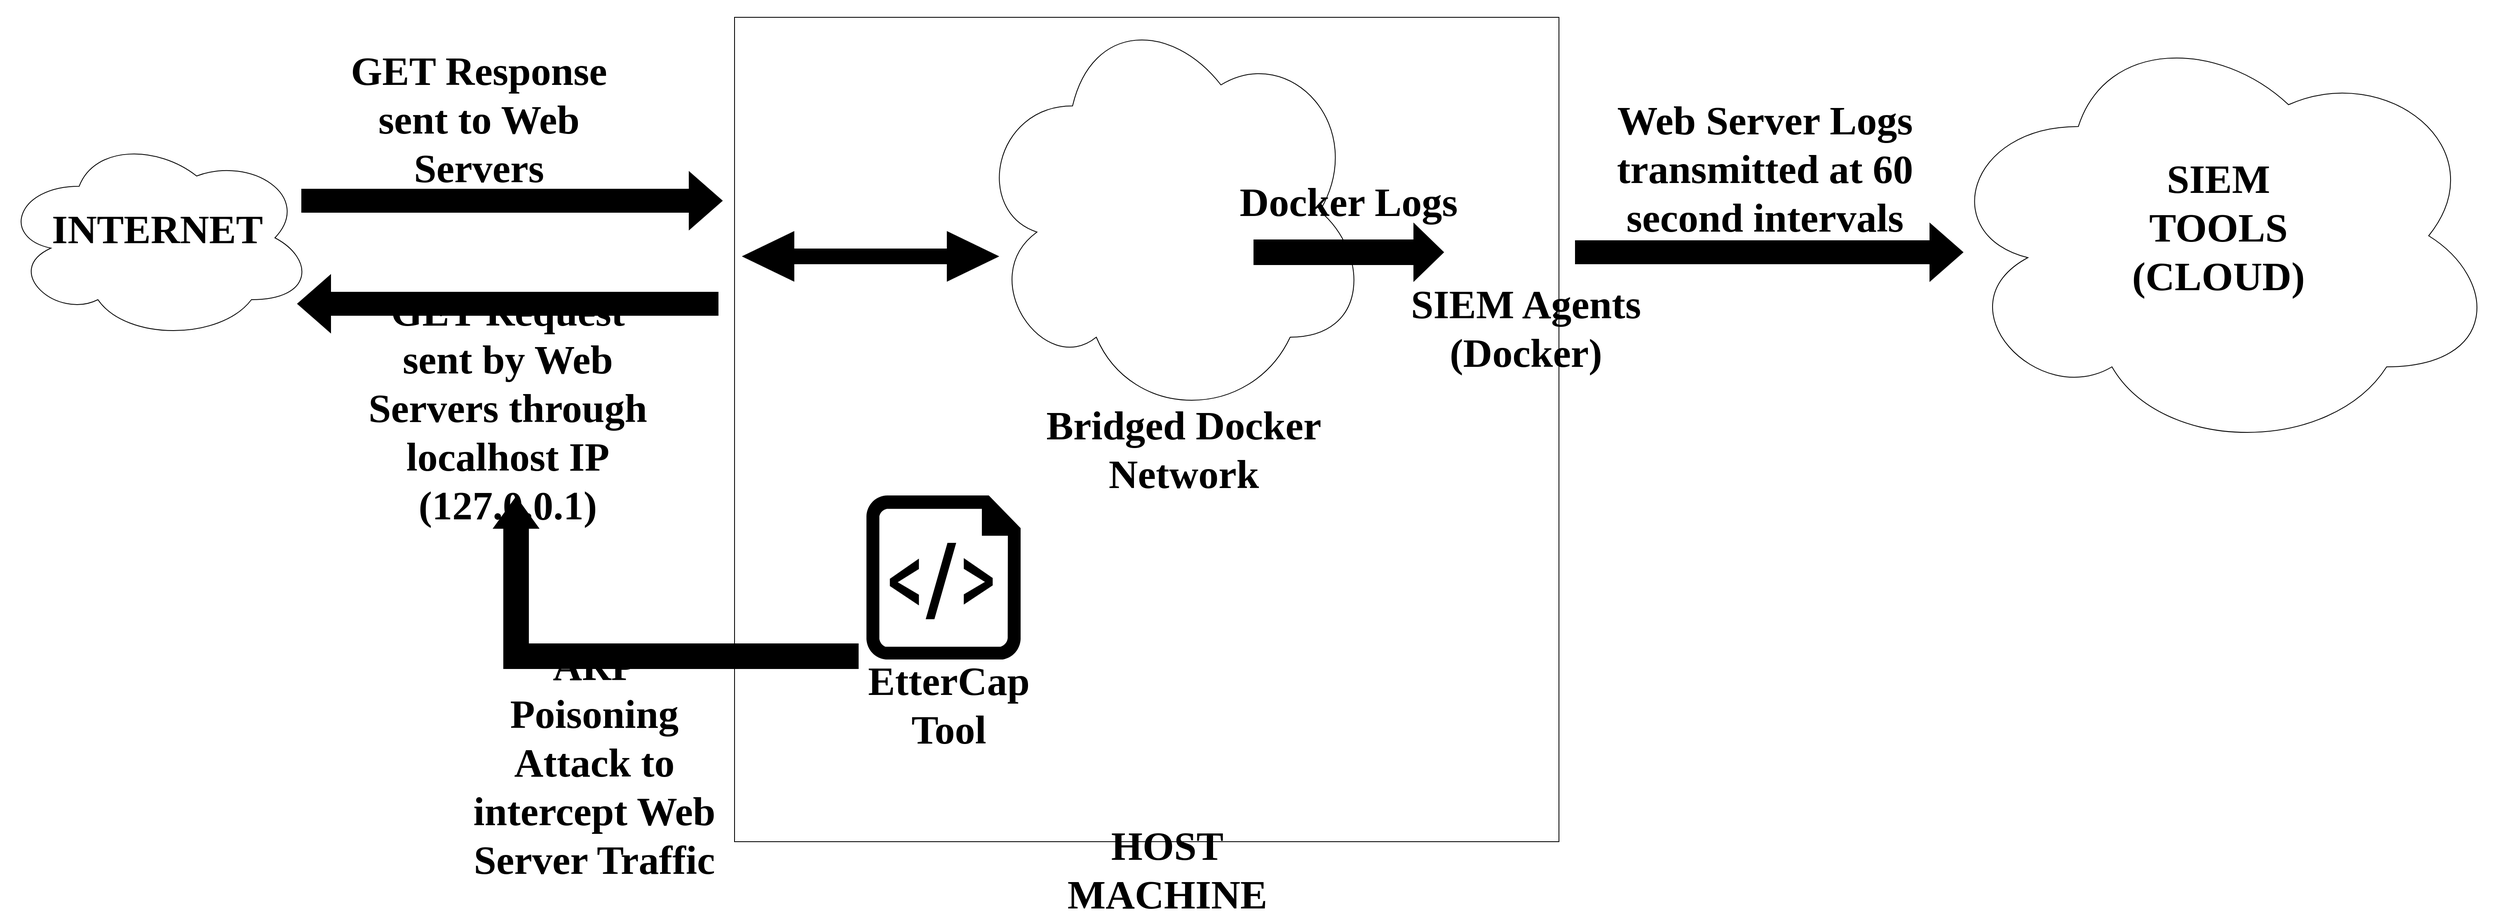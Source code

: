<mxfile version="20.8.1" type="device"><diagram id="tz05E0uEFSJ8dyr6ylXZ" name="Page-1"><mxGraphModel dx="3090" dy="868" grid="1" gridSize="10" guides="1" tooltips="1" connect="1" arrows="1" fold="1" page="1" pageScale="1" pageWidth="850" pageHeight="1100" math="0" shadow="0"><root><mxCell id="0"/><mxCell id="1" parent="0"/><mxCell id="Izd_cVDHlUwptSCc4bSn-22" value="" style="ellipse;shape=cloud;whiteSpace=wrap;html=1;strokeColor=#000000;fontFamily=Times New Roman;fontSize=36;fillColor=none;" vertex="1" parent="1"><mxGeometry x="-140" y="202.5" width="380" height="250" as="geometry"/></mxCell><mxCell id="Izd_cVDHlUwptSCc4bSn-24" value="&lt;b&gt;&lt;font style=&quot;font-size: 49px;&quot;&gt;INTERNET&lt;/font&gt;&lt;/b&gt;" style="text;strokeColor=none;align=center;fillColor=none;html=1;verticalAlign=middle;whiteSpace=wrap;rounded=0;fontFamily=Times New Roman;fontSize=36;" vertex="1" parent="1"><mxGeometry x="20" y="302.5" width="60" height="30" as="geometry"/></mxCell><mxCell id="Izd_cVDHlUwptSCc4bSn-25" value="" style="html=1;shadow=0;dashed=0;align=center;verticalAlign=middle;shape=mxgraph.arrows2.arrow;dy=0.6;dx=40;direction=south;notch=0;strokeColor=#000000;fontFamily=Times New Roman;fontSize=36;fillColor=#000000;rotation=-90;" vertex="1" parent="1"><mxGeometry x="445" y="27.5" width="70" height="510" as="geometry"/></mxCell><mxCell id="Izd_cVDHlUwptSCc4bSn-26" value="" style="html=1;shadow=0;dashed=0;align=center;verticalAlign=middle;shape=mxgraph.arrows2.arrow;dy=0.6;dx=40;direction=south;notch=0;strokeColor=#000000;fontFamily=Times New Roman;fontSize=36;fillColor=#000000;rotation=90;" vertex="1" parent="1"><mxGeometry x="440" y="152.5" width="70" height="510" as="geometry"/></mxCell><mxCell id="Izd_cVDHlUwptSCc4bSn-27" value="" style="ellipse;shape=cloud;whiteSpace=wrap;html=1;strokeColor=#000000;fontFamily=Times New Roman;fontSize=36;fillColor=none;" vertex="1" parent="1"><mxGeometry x="1040" y="40" width="480" height="510" as="geometry"/></mxCell><mxCell id="Izd_cVDHlUwptSCc4bSn-28" value="" style="shape=image;html=1;verticalAlign=top;verticalLabelPosition=bottom;labelBackgroundColor=#ffffff;imageAspect=0;aspect=fixed;image=https://cdn1.iconfinder.com/data/icons/social-media-2106/24/social_media_social_media_logo_docker-128.png;strokeColor=#000000;fontFamily=Times New Roman;fontSize=36;fillColor=none;" vertex="1" parent="1"><mxGeometry x="1205" y="130" width="70" height="70" as="geometry"/></mxCell><mxCell id="Izd_cVDHlUwptSCc4bSn-29" value="" style="shape=image;html=1;verticalAlign=top;verticalLabelPosition=bottom;labelBackgroundColor=#ffffff;imageAspect=0;aspect=fixed;image=https://cdn1.iconfinder.com/data/icons/social-media-2106/24/social_media_social_media_logo_docker-128.png;strokeColor=#000000;fontFamily=Times New Roman;fontSize=36;fillColor=none;" vertex="1" parent="1"><mxGeometry x="1310" y="160" width="70" height="70" as="geometry"/></mxCell><mxCell id="Izd_cVDHlUwptSCc4bSn-30" value="" style="shape=image;html=1;verticalAlign=top;verticalLabelPosition=bottom;labelBackgroundColor=#ffffff;imageAspect=0;aspect=fixed;image=https://cdn1.iconfinder.com/data/icons/social-media-2106/24/social_media_social_media_logo_docker-128.png;strokeColor=#000000;fontFamily=Times New Roman;fontSize=36;fillColor=none;" vertex="1" parent="1"><mxGeometry x="1300" y="250" width="70" height="70" as="geometry"/></mxCell><mxCell id="Izd_cVDHlUwptSCc4bSn-31" value="" style="shape=image;html=1;verticalAlign=top;verticalLabelPosition=bottom;labelBackgroundColor=#ffffff;imageAspect=0;aspect=fixed;image=https://cdn1.iconfinder.com/data/icons/social-media-2106/24/social_media_social_media_logo_docker-128.png;strokeColor=#000000;fontFamily=Times New Roman;fontSize=36;fillColor=none;" vertex="1" parent="1"><mxGeometry x="1250" y="330" width="70" height="70" as="geometry"/></mxCell><mxCell id="Izd_cVDHlUwptSCc4bSn-32" value="" style="shape=image;html=1;verticalAlign=top;verticalLabelPosition=bottom;labelBackgroundColor=#ffffff;imageAspect=0;aspect=fixed;image=https://cdn1.iconfinder.com/data/icons/social-media-2106/24/social_media_social_media_logo_docker-128.png;strokeColor=#000000;fontFamily=Times New Roman;fontSize=36;fillColor=none;" vertex="1" parent="1"><mxGeometry x="1320" y="420" width="70" height="70" as="geometry"/></mxCell><mxCell id="Izd_cVDHlUwptSCc4bSn-33" value="" style="shape=image;html=1;verticalAlign=top;verticalLabelPosition=bottom;labelBackgroundColor=#ffffff;imageAspect=0;aspect=fixed;image=https://cdn1.iconfinder.com/data/icons/social-media-2106/24/social_media_social_media_logo_docker-128.png;strokeColor=#000000;fontFamily=Times New Roman;fontSize=36;fillColor=none;" vertex="1" parent="1"><mxGeometry x="1180" y="220" width="70" height="70" as="geometry"/></mxCell><mxCell id="Izd_cVDHlUwptSCc4bSn-34" value="" style="shape=image;html=1;verticalAlign=top;verticalLabelPosition=bottom;labelBackgroundColor=#ffffff;imageAspect=0;aspect=fixed;image=https://cdn1.iconfinder.com/data/icons/social-media-2106/24/social_media_social_media_logo_docker-128.png;strokeColor=#000000;fontFamily=Times New Roman;fontSize=36;fillColor=none;" vertex="1" parent="1"><mxGeometry x="1150" y="360" width="70" height="70" as="geometry"/></mxCell><mxCell id="Izd_cVDHlUwptSCc4bSn-35" value="" style="whiteSpace=wrap;html=1;aspect=fixed;strokeColor=#000000;fontFamily=Times New Roman;fontSize=36;fillColor=none;" vertex="1" parent="1"><mxGeometry x="750" y="60" width="1000" height="1000" as="geometry"/></mxCell><mxCell id="Izd_cVDHlUwptSCc4bSn-40" value="" style="shape=image;html=1;verticalAlign=top;verticalLabelPosition=bottom;labelBackgroundColor=#ffffff;imageAspect=0;aspect=fixed;image=https://cdn1.iconfinder.com/data/icons/ionicons-fill-vol-2/512/logo-docker-128.png;strokeColor=#000000;fontFamily=Times New Roman;fontSize=36;fillColor=none;" vertex="1" parent="1"><mxGeometry x="1630" y="301" width="88" height="88" as="geometry"/></mxCell><mxCell id="Izd_cVDHlUwptSCc4bSn-41" value="" style="html=1;shadow=0;dashed=0;align=center;verticalAlign=middle;shape=mxgraph.arrows2.arrow;dy=0.57;dx=36;notch=0;strokeColor=#000000;fontFamily=Times New Roman;fontSize=36;fillColor=#000000;" vertex="1" parent="1"><mxGeometry x="1380" y="310" width="230" height="70" as="geometry"/></mxCell><mxCell id="Izd_cVDHlUwptSCc4bSn-42" value="" style="html=1;shadow=0;dashed=0;align=center;verticalAlign=middle;shape=mxgraph.arrows2.arrow;dy=0.6;dx=40;notch=0;strokeColor=#000000;fontFamily=Times New Roman;fontSize=36;fillColor=#000000;" vertex="1" parent="1"><mxGeometry x="1770" y="310" width="470" height="70" as="geometry"/></mxCell><mxCell id="Izd_cVDHlUwptSCc4bSn-43" value="" style="ellipse;shape=cloud;whiteSpace=wrap;html=1;strokeColor=#000000;fontFamily=Times New Roman;fontSize=36;fillColor=#FFFFFF;" vertex="1" parent="1"><mxGeometry x="2210" y="60" width="680" height="530" as="geometry"/></mxCell><mxCell id="Izd_cVDHlUwptSCc4bSn-44" value="&lt;b&gt;&lt;font style=&quot;font-size: 49px;&quot;&gt;HOST MACHINE&lt;/font&gt;&lt;/b&gt;" style="text;strokeColor=none;align=center;fillColor=none;html=1;verticalAlign=middle;whiteSpace=wrap;rounded=0;fontFamily=Times New Roman;fontSize=36;" vertex="1" parent="1"><mxGeometry x="1080" y="1080" width="390" height="30" as="geometry"/></mxCell><mxCell id="Izd_cVDHlUwptSCc4bSn-46" value="&lt;b&gt;&lt;font style=&quot;font-size: 49px;&quot;&gt;Bridged Docker Network&lt;/font&gt;&lt;/b&gt;" style="text;strokeColor=none;align=center;fillColor=none;html=1;verticalAlign=middle;whiteSpace=wrap;rounded=0;fontFamily=Times New Roman;fontSize=36;" vertex="1" parent="1"><mxGeometry x="1120" y="570" width="350" height="30" as="geometry"/></mxCell><mxCell id="Izd_cVDHlUwptSCc4bSn-47" value="&lt;b&gt;&lt;font style=&quot;font-size: 49px;&quot;&gt;SIEM Agents (Docker)&lt;/font&gt;&lt;/b&gt;" style="text;strokeColor=none;align=center;fillColor=none;html=1;verticalAlign=middle;whiteSpace=wrap;rounded=0;fontFamily=Times New Roman;fontSize=36;" vertex="1" parent="1"><mxGeometry x="1560" y="422.5" width="300" height="30" as="geometry"/></mxCell><mxCell id="Izd_cVDHlUwptSCc4bSn-49" value="&lt;b&gt;&lt;font style=&quot;font-size: 49px;&quot;&gt;SIEM TOOLS (CLOUD)&lt;/font&gt;&lt;/b&gt;" style="text;strokeColor=none;align=center;fillColor=none;html=1;verticalAlign=middle;whiteSpace=wrap;rounded=0;fontFamily=Times New Roman;fontSize=36;" vertex="1" parent="1"><mxGeometry x="2520" y="301" width="60" height="30" as="geometry"/></mxCell><mxCell id="Izd_cVDHlUwptSCc4bSn-50" value="&lt;b&gt;&lt;font style=&quot;font-size: 49px;&quot;&gt;Docker Logs&lt;/font&gt;&lt;/b&gt;" style="text;strokeColor=none;align=center;fillColor=none;html=1;verticalAlign=middle;whiteSpace=wrap;rounded=0;fontFamily=Times New Roman;fontSize=36;" vertex="1" parent="1"><mxGeometry x="1360" y="270" width="270" height="30" as="geometry"/></mxCell><mxCell id="Izd_cVDHlUwptSCc4bSn-51" value="&lt;b&gt;&lt;font style=&quot;font-size: 49px;&quot;&gt;Web Server Logs transmitted at 60 second intervals&lt;/font&gt;&lt;/b&gt;" style="text;strokeColor=none;align=center;fillColor=none;html=1;verticalAlign=middle;whiteSpace=wrap;rounded=0;fontFamily=Times New Roman;fontSize=36;" vertex="1" parent="1"><mxGeometry x="1750" y="230" width="500" height="30" as="geometry"/></mxCell><mxCell id="Izd_cVDHlUwptSCc4bSn-52" value="&lt;b&gt;&lt;font style=&quot;font-size: 49px;&quot;&gt;GET Request sent by Web Servers through localhost IP (127.0.0.1)&lt;/font&gt;&lt;/b&gt;" style="text;strokeColor=none;align=center;fillColor=none;html=1;verticalAlign=middle;whiteSpace=wrap;rounded=0;fontFamily=Times New Roman;fontSize=36;" vertex="1" parent="1"><mxGeometry x="295" y="520" width="360" height="30" as="geometry"/></mxCell><mxCell id="Izd_cVDHlUwptSCc4bSn-53" value="&lt;b&gt;&lt;font style=&quot;font-size: 49px;&quot;&gt;GET Response sent to Web Servers&lt;/font&gt;&lt;/b&gt;" style="text;strokeColor=none;align=center;fillColor=none;html=1;verticalAlign=middle;whiteSpace=wrap;rounded=0;fontFamily=Times New Roman;fontSize=36;" vertex="1" parent="1"><mxGeometry x="270" y="170" width="340" height="30" as="geometry"/></mxCell><mxCell id="Izd_cVDHlUwptSCc4bSn-61" value="" style="sketch=0;aspect=fixed;pointerEvents=1;shadow=0;dashed=0;html=1;strokeColor=none;labelPosition=center;verticalLabelPosition=bottom;verticalAlign=top;align=center;fillColor=#000000;shape=mxgraph.azure.script_file;fontFamily=Times New Roman;fontSize=36;" vertex="1" parent="1"><mxGeometry x="910" y="640" width="187" height="198.94" as="geometry"/></mxCell><mxCell id="Izd_cVDHlUwptSCc4bSn-62" value="&lt;b&gt;&lt;font style=&quot;font-size: 49px;&quot;&gt;EtterCap Tool&lt;/font&gt;&lt;/b&gt;" style="text;strokeColor=none;align=center;fillColor=none;html=1;verticalAlign=middle;whiteSpace=wrap;rounded=0;fontFamily=Times New Roman;fontSize=36;" vertex="1" parent="1"><mxGeometry x="980" y="880" width="60" height="30" as="geometry"/></mxCell><mxCell id="Izd_cVDHlUwptSCc4bSn-63" value="" style="html=1;shadow=0;dashed=0;align=center;verticalAlign=middle;shape=mxgraph.arrows2.bendArrow;dy=15;dx=38;notch=0;arrowHead=55;rounded=0;strokeColor=#000000;fontFamily=Times New Roman;fontSize=36;fillColor=#000000;rotation=-90;" vertex="1" parent="1"><mxGeometry x="574.7" y="524.7" width="208.12" height="442.5" as="geometry"/></mxCell><mxCell id="Izd_cVDHlUwptSCc4bSn-64" value="&lt;b&gt;&lt;font style=&quot;font-size: 49px;&quot;&gt;ARP Poisoning Attack to intercept Web Server Traffic&lt;/font&gt;&lt;/b&gt;" style="text;strokeColor=none;align=center;fillColor=none;html=1;verticalAlign=middle;whiteSpace=wrap;rounded=0;fontFamily=Times New Roman;fontSize=36;" vertex="1" parent="1"><mxGeometry x="425" y="950" width="310" height="30" as="geometry"/></mxCell><mxCell id="Izd_cVDHlUwptSCc4bSn-65" value="" style="shape=doubleArrow;whiteSpace=wrap;html=1;strokeColor=#000000;fontFamily=Times New Roman;fontSize=49;fillColor=#000000;" vertex="1" parent="1"><mxGeometry x="760" y="320" width="310" height="60" as="geometry"/></mxCell></root></mxGraphModel></diagram></mxfile>